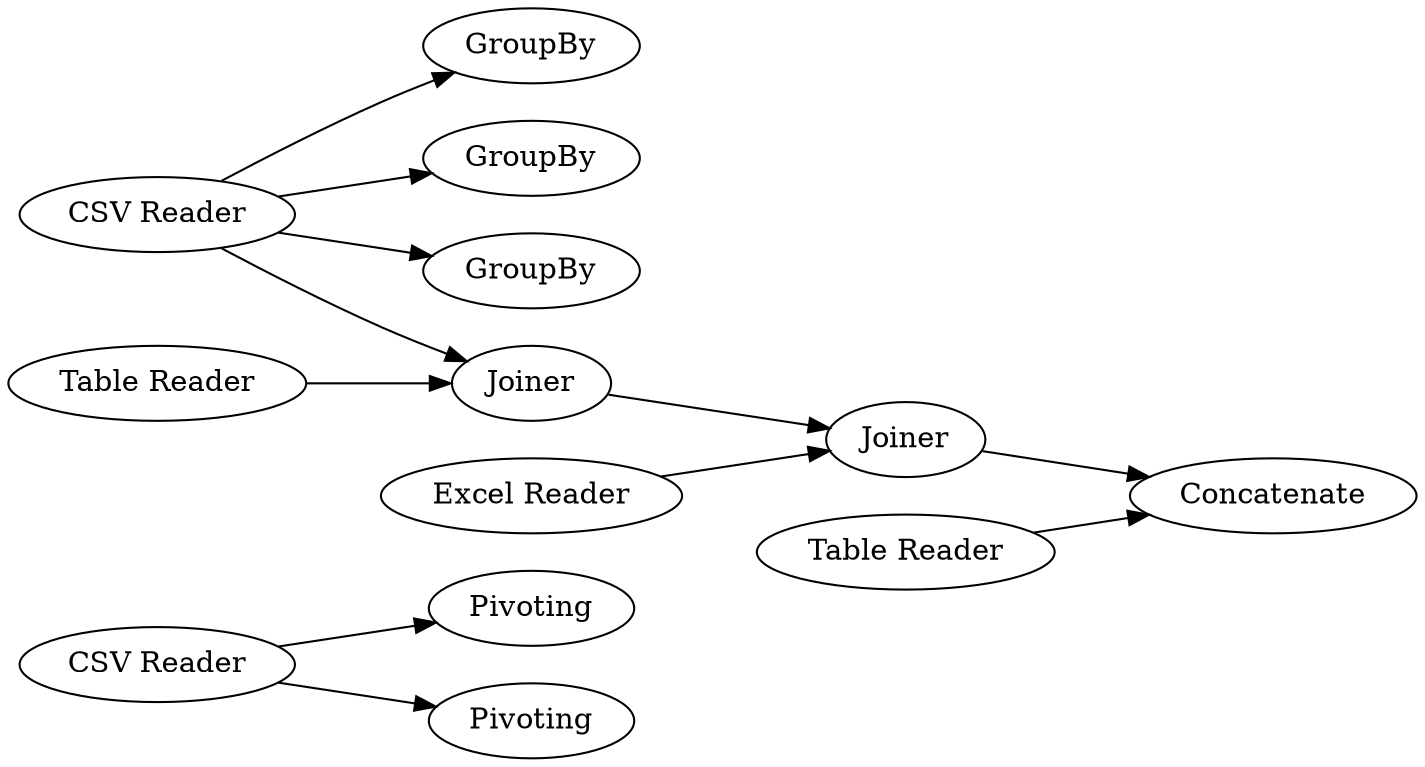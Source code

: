 digraph {
	"1558845261509287823_6" [label=Pivoting]
	"1558845261509287823_4" [label=GroupBy]
	"1558845261509287823_33" [label="Table Reader"]
	"1558845261509287823_16" [label=Concatenate]
	"1558845261509287823_30" [label="CSV Reader"]
	"1558845261509287823_19" [label="Excel Reader"]
	"1558845261509287823_31" [label="CSV Reader"]
	"1558845261509287823_2" [label=GroupBy]
	"1558845261509287823_9" [label=GroupBy]
	"1558845261509287823_35" [label=Joiner]
	"1558845261509287823_34" [label=Joiner]
	"1558845261509287823_12" [label=Pivoting]
	"1558845261509287823_36" [label="Table Reader"]
	"1558845261509287823_30" -> "1558845261509287823_9"
	"1558845261509287823_34" -> "1558845261509287823_35"
	"1558845261509287823_30" -> "1558845261509287823_4"
	"1558845261509287823_35" -> "1558845261509287823_16"
	"1558845261509287823_30" -> "1558845261509287823_34"
	"1558845261509287823_31" -> "1558845261509287823_12"
	"1558845261509287823_19" -> "1558845261509287823_35"
	"1558845261509287823_31" -> "1558845261509287823_6"
	"1558845261509287823_36" -> "1558845261509287823_34"
	"1558845261509287823_30" -> "1558845261509287823_2"
	"1558845261509287823_33" -> "1558845261509287823_16"
	rankdir=LR
}
